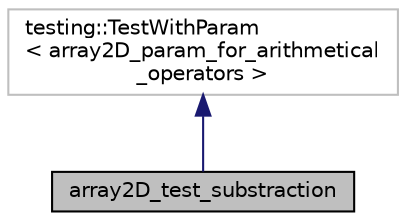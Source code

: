 digraph "array2D_test_substraction"
{
  edge [fontname="Helvetica",fontsize="10",labelfontname="Helvetica",labelfontsize="10"];
  node [fontname="Helvetica",fontsize="10",shape=record];
  Node2 [label="array2D_test_substraction",height=0.2,width=0.4,color="black", fillcolor="grey75", style="filled", fontcolor="black"];
  Node3 -> Node2 [dir="back",color="midnightblue",fontsize="10",style="solid",fontname="Helvetica"];
  Node3 [label="testing::TestWithParam\l\< array2D_param_for_arithmetical\l_operators \>",height=0.2,width=0.4,color="grey75", fillcolor="white", style="filled"];
}
